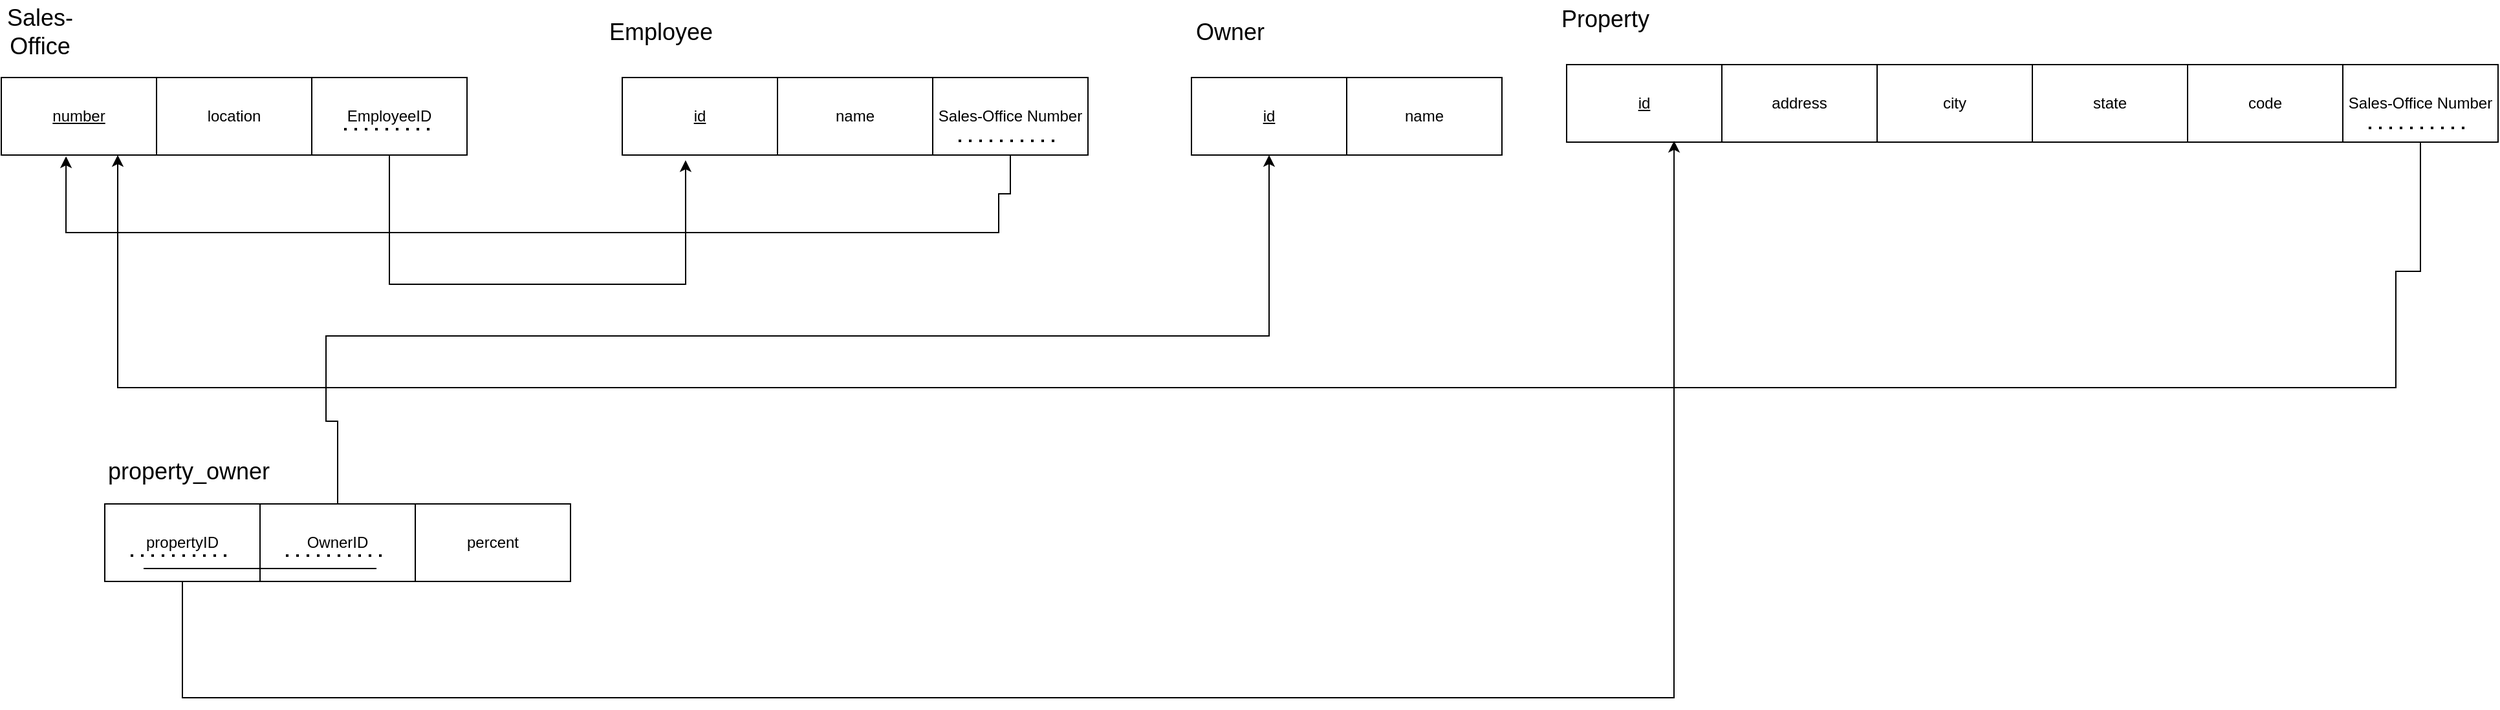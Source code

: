 <mxfile version="24.2.5" type="device">
  <diagram name="Page-1" id="GlS1hZ22YgAV31uIHT3M">
    <mxGraphModel dx="2924" dy="1204" grid="1" gridSize="10" guides="1" tooltips="1" connect="1" arrows="1" fold="1" page="1" pageScale="1" pageWidth="850" pageHeight="1100" math="0" shadow="0">
      <root>
        <mxCell id="0" />
        <mxCell id="1" parent="0" />
        <mxCell id="F5Thm_x5qzxDe0iKAtx1-1" value="&lt;font style=&quot;font-size: 18px;&quot;&gt;Sales-Office&lt;/font&gt;" style="text;html=1;align=center;verticalAlign=middle;whiteSpace=wrap;rounded=0;" vertex="1" parent="1">
          <mxGeometry x="-570" y="270" width="60" height="30" as="geometry" />
        </mxCell>
        <mxCell id="F5Thm_x5qzxDe0iKAtx1-2" value="&lt;u&gt;number&lt;/u&gt;" style="rounded=0;whiteSpace=wrap;html=1;" vertex="1" parent="1">
          <mxGeometry x="-570" y="320" width="120" height="60" as="geometry" />
        </mxCell>
        <mxCell id="F5Thm_x5qzxDe0iKAtx1-3" value="location" style="rounded=0;whiteSpace=wrap;html=1;" vertex="1" parent="1">
          <mxGeometry x="-450" y="320" width="120" height="60" as="geometry" />
        </mxCell>
        <mxCell id="F5Thm_x5qzxDe0iKAtx1-4" value="&lt;font style=&quot;font-size: 18px;&quot;&gt;Employee&lt;/font&gt;" style="text;html=1;align=center;verticalAlign=middle;whiteSpace=wrap;rounded=0;" vertex="1" parent="1">
          <mxGeometry x="-90" y="270" width="60" height="30" as="geometry" />
        </mxCell>
        <mxCell id="F5Thm_x5qzxDe0iKAtx1-5" value="&lt;u&gt;id&lt;/u&gt;" style="rounded=0;whiteSpace=wrap;html=1;" vertex="1" parent="1">
          <mxGeometry x="-90" y="320" width="120" height="60" as="geometry" />
        </mxCell>
        <mxCell id="F5Thm_x5qzxDe0iKAtx1-6" value="name" style="rounded=0;whiteSpace=wrap;html=1;" vertex="1" parent="1">
          <mxGeometry x="30" y="320" width="120" height="60" as="geometry" />
        </mxCell>
        <mxCell id="F5Thm_x5qzxDe0iKAtx1-7" value="&lt;font style=&quot;font-size: 18px;&quot;&gt;Owner&lt;/font&gt;" style="text;html=1;align=center;verticalAlign=middle;whiteSpace=wrap;rounded=0;" vertex="1" parent="1">
          <mxGeometry x="350" y="270" width="60" height="30" as="geometry" />
        </mxCell>
        <mxCell id="F5Thm_x5qzxDe0iKAtx1-8" value="&lt;u&gt;id&lt;/u&gt;" style="rounded=0;whiteSpace=wrap;html=1;" vertex="1" parent="1">
          <mxGeometry x="350" y="320" width="120" height="60" as="geometry" />
        </mxCell>
        <mxCell id="F5Thm_x5qzxDe0iKAtx1-9" value="name" style="rounded=0;whiteSpace=wrap;html=1;" vertex="1" parent="1">
          <mxGeometry x="470" y="320" width="120" height="60" as="geometry" />
        </mxCell>
        <mxCell id="F5Thm_x5qzxDe0iKAtx1-10" value="&lt;font style=&quot;font-size: 18px;&quot;&gt;Property&lt;/font&gt;" style="text;html=1;align=center;verticalAlign=middle;whiteSpace=wrap;rounded=0;" vertex="1" parent="1">
          <mxGeometry x="640" y="260" width="60" height="30" as="geometry" />
        </mxCell>
        <mxCell id="F5Thm_x5qzxDe0iKAtx1-11" value="&lt;u&gt;id&lt;/u&gt;" style="rounded=0;whiteSpace=wrap;html=1;" vertex="1" parent="1">
          <mxGeometry x="640" y="310" width="120" height="60" as="geometry" />
        </mxCell>
        <mxCell id="F5Thm_x5qzxDe0iKAtx1-12" value="address" style="rounded=0;whiteSpace=wrap;html=1;" vertex="1" parent="1">
          <mxGeometry x="760" y="310" width="120" height="60" as="geometry" />
        </mxCell>
        <mxCell id="F5Thm_x5qzxDe0iKAtx1-16" value="city" style="rounded=0;whiteSpace=wrap;html=1;" vertex="1" parent="1">
          <mxGeometry x="880" y="310" width="120" height="60" as="geometry" />
        </mxCell>
        <mxCell id="F5Thm_x5qzxDe0iKAtx1-17" value="state" style="rounded=0;whiteSpace=wrap;html=1;" vertex="1" parent="1">
          <mxGeometry x="1000" y="310" width="120" height="60" as="geometry" />
        </mxCell>
        <mxCell id="F5Thm_x5qzxDe0iKAtx1-18" value="code" style="rounded=0;whiteSpace=wrap;html=1;" vertex="1" parent="1">
          <mxGeometry x="1120" y="310" width="120" height="60" as="geometry" />
        </mxCell>
        <mxCell id="F5Thm_x5qzxDe0iKAtx1-21" style="edgeStyle=orthogonalEdgeStyle;rounded=0;orthogonalLoop=1;jettySize=auto;html=1;entryX=0.408;entryY=1.067;entryDx=0;entryDy=0;entryPerimeter=0;" edge="1" parent="1" source="F5Thm_x5qzxDe0iKAtx1-19" target="F5Thm_x5qzxDe0iKAtx1-5">
          <mxGeometry relative="1" as="geometry">
            <mxPoint x="-40" y="480" as="targetPoint" />
            <Array as="points">
              <mxPoint x="-270" y="480" />
              <mxPoint x="-41" y="480" />
            </Array>
          </mxGeometry>
        </mxCell>
        <mxCell id="F5Thm_x5qzxDe0iKAtx1-19" value="EmployeeID" style="rounded=0;whiteSpace=wrap;html=1;" vertex="1" parent="1">
          <mxGeometry x="-330" y="320" width="120" height="60" as="geometry" />
        </mxCell>
        <mxCell id="F5Thm_x5qzxDe0iKAtx1-20" value="" style="endArrow=none;dashed=1;html=1;dashPattern=1 3;strokeWidth=2;rounded=0;" edge="1" parent="1">
          <mxGeometry width="50" height="50" relative="1" as="geometry">
            <mxPoint x="-305" y="360" as="sourcePoint" />
            <mxPoint x="-235" y="360" as="targetPoint" />
          </mxGeometry>
        </mxCell>
        <mxCell id="F5Thm_x5qzxDe0iKAtx1-24" style="edgeStyle=orthogonalEdgeStyle;rounded=0;orthogonalLoop=1;jettySize=auto;html=1;entryX=0.417;entryY=1.017;entryDx=0;entryDy=0;entryPerimeter=0;" edge="1" parent="1" source="F5Thm_x5qzxDe0iKAtx1-22" target="F5Thm_x5qzxDe0iKAtx1-2">
          <mxGeometry relative="1" as="geometry">
            <mxPoint x="-520" y="440" as="targetPoint" />
            <Array as="points">
              <mxPoint x="210" y="410" />
              <mxPoint x="201" y="410" />
              <mxPoint x="201" y="440" />
              <mxPoint x="-520" y="440" />
            </Array>
          </mxGeometry>
        </mxCell>
        <mxCell id="F5Thm_x5qzxDe0iKAtx1-22" value="Sales-Office Number" style="rounded=0;whiteSpace=wrap;html=1;" vertex="1" parent="1">
          <mxGeometry x="150" y="320" width="120" height="60" as="geometry" />
        </mxCell>
        <mxCell id="F5Thm_x5qzxDe0iKAtx1-23" value="" style="endArrow=none;dashed=1;html=1;dashPattern=1 3;strokeWidth=2;rounded=0;" edge="1" parent="1">
          <mxGeometry width="50" height="50" relative="1" as="geometry">
            <mxPoint x="170" y="369" as="sourcePoint" />
            <mxPoint x="250" y="369" as="targetPoint" />
          </mxGeometry>
        </mxCell>
        <mxCell id="F5Thm_x5qzxDe0iKAtx1-27" style="edgeStyle=orthogonalEdgeStyle;rounded=0;orthogonalLoop=1;jettySize=auto;html=1;entryX=0.75;entryY=1;entryDx=0;entryDy=0;" edge="1" parent="1" source="F5Thm_x5qzxDe0iKAtx1-25" target="F5Thm_x5qzxDe0iKAtx1-2">
          <mxGeometry relative="1" as="geometry">
            <mxPoint x="-490" y="560" as="targetPoint" />
            <Array as="points">
              <mxPoint x="1300" y="470" />
              <mxPoint x="1281" y="470" />
              <mxPoint x="1281" y="560" />
              <mxPoint x="-480" y="560" />
            </Array>
          </mxGeometry>
        </mxCell>
        <mxCell id="F5Thm_x5qzxDe0iKAtx1-25" value="Sales-Office Number" style="rounded=0;whiteSpace=wrap;html=1;" vertex="1" parent="1">
          <mxGeometry x="1240" y="310" width="120" height="60" as="geometry" />
        </mxCell>
        <mxCell id="F5Thm_x5qzxDe0iKAtx1-26" value="" style="endArrow=none;dashed=1;html=1;dashPattern=1 3;strokeWidth=2;rounded=0;" edge="1" parent="1">
          <mxGeometry width="50" height="50" relative="1" as="geometry">
            <mxPoint x="1260" y="359" as="sourcePoint" />
            <mxPoint x="1340" y="359" as="targetPoint" />
          </mxGeometry>
        </mxCell>
        <mxCell id="F5Thm_x5qzxDe0iKAtx1-28" value="&lt;font style=&quot;font-size: 18px;&quot;&gt;property_owner&lt;/font&gt;" style="text;html=1;align=center;verticalAlign=middle;whiteSpace=wrap;rounded=0;" vertex="1" parent="1">
          <mxGeometry x="-455" y="610" width="60" height="30" as="geometry" />
        </mxCell>
        <mxCell id="F5Thm_x5qzxDe0iKAtx1-34" style="edgeStyle=orthogonalEdgeStyle;rounded=0;orthogonalLoop=1;jettySize=auto;html=1;entryX=0.692;entryY=0.983;entryDx=0;entryDy=0;entryPerimeter=0;" edge="1" parent="1" source="F5Thm_x5qzxDe0iKAtx1-29" target="F5Thm_x5qzxDe0iKAtx1-11">
          <mxGeometry relative="1" as="geometry">
            <mxPoint x="720" y="800" as="targetPoint" />
            <Array as="points">
              <mxPoint x="-430" y="800" />
              <mxPoint x="723" y="800" />
            </Array>
          </mxGeometry>
        </mxCell>
        <mxCell id="F5Thm_x5qzxDe0iKAtx1-29" value="propertyID" style="rounded=0;whiteSpace=wrap;html=1;" vertex="1" parent="1">
          <mxGeometry x="-490" y="650" width="120" height="60" as="geometry" />
        </mxCell>
        <mxCell id="F5Thm_x5qzxDe0iKAtx1-35" style="edgeStyle=orthogonalEdgeStyle;rounded=0;orthogonalLoop=1;jettySize=auto;html=1;exitX=0.5;exitY=0;exitDx=0;exitDy=0;entryX=0.5;entryY=1;entryDx=0;entryDy=0;" edge="1" parent="1" source="F5Thm_x5qzxDe0iKAtx1-30" target="F5Thm_x5qzxDe0iKAtx1-8">
          <mxGeometry relative="1" as="geometry">
            <mxPoint x="410" y="520" as="targetPoint" />
            <Array as="points">
              <mxPoint x="-310" y="586" />
              <mxPoint x="-319" y="586" />
              <mxPoint x="-319" y="520" />
              <mxPoint x="410" y="520" />
            </Array>
          </mxGeometry>
        </mxCell>
        <mxCell id="F5Thm_x5qzxDe0iKAtx1-30" value="OwnerID" style="rounded=0;whiteSpace=wrap;html=1;" vertex="1" parent="1">
          <mxGeometry x="-370" y="650" width="120" height="60" as="geometry" />
        </mxCell>
        <mxCell id="F5Thm_x5qzxDe0iKAtx1-31" value="percent" style="rounded=0;whiteSpace=wrap;html=1;" vertex="1" parent="1">
          <mxGeometry x="-250" y="650" width="120" height="60" as="geometry" />
        </mxCell>
        <mxCell id="F5Thm_x5qzxDe0iKAtx1-32" value="" style="endArrow=none;dashed=1;html=1;dashPattern=1 3;strokeWidth=2;rounded=0;" edge="1" parent="1">
          <mxGeometry width="50" height="50" relative="1" as="geometry">
            <mxPoint x="-470" y="690" as="sourcePoint" />
            <mxPoint x="-390" y="690" as="targetPoint" />
          </mxGeometry>
        </mxCell>
        <mxCell id="F5Thm_x5qzxDe0iKAtx1-33" value="" style="endArrow=none;dashed=1;html=1;dashPattern=1 3;strokeWidth=2;rounded=0;" edge="1" parent="1">
          <mxGeometry width="50" height="50" relative="1" as="geometry">
            <mxPoint x="-350" y="690" as="sourcePoint" />
            <mxPoint x="-270" y="690" as="targetPoint" />
          </mxGeometry>
        </mxCell>
        <mxCell id="F5Thm_x5qzxDe0iKAtx1-36" value="" style="endArrow=none;html=1;rounded=0;" edge="1" parent="1">
          <mxGeometry width="50" height="50" relative="1" as="geometry">
            <mxPoint x="-460" y="700" as="sourcePoint" />
            <mxPoint x="-280" y="700" as="targetPoint" />
          </mxGeometry>
        </mxCell>
      </root>
    </mxGraphModel>
  </diagram>
</mxfile>
